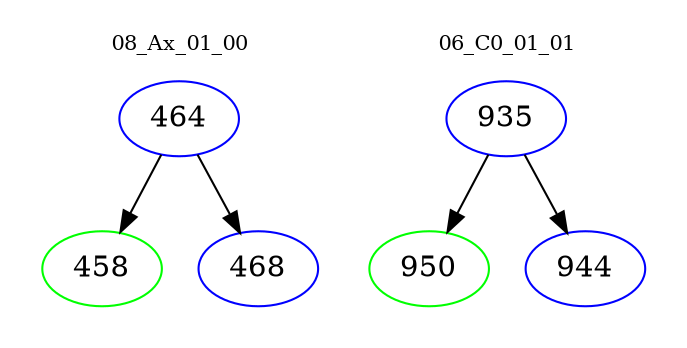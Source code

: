 digraph{
subgraph cluster_0 {
color = white
label = "08_Ax_01_00";
fontsize=10;
T0_464 [label="464", color="blue"]
T0_464 -> T0_458 [color="black"]
T0_458 [label="458", color="green"]
T0_464 -> T0_468 [color="black"]
T0_468 [label="468", color="blue"]
}
subgraph cluster_1 {
color = white
label = "06_C0_01_01";
fontsize=10;
T1_935 [label="935", color="blue"]
T1_935 -> T1_950 [color="black"]
T1_950 [label="950", color="green"]
T1_935 -> T1_944 [color="black"]
T1_944 [label="944", color="blue"]
}
}

